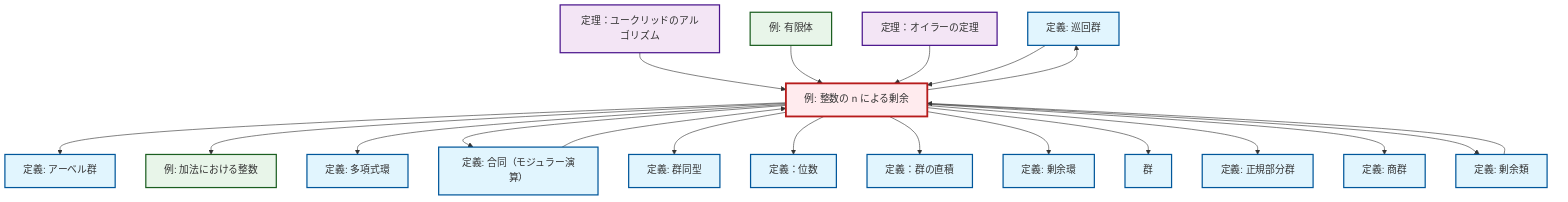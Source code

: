 graph TD
    classDef definition fill:#e1f5fe,stroke:#01579b,stroke-width:2px
    classDef theorem fill:#f3e5f5,stroke:#4a148c,stroke-width:2px
    classDef axiom fill:#fff3e0,stroke:#e65100,stroke-width:2px
    classDef example fill:#e8f5e9,stroke:#1b5e20,stroke-width:2px
    classDef current fill:#ffebee,stroke:#b71c1c,stroke-width:3px
    def-cyclic-group["定義: 巡回群"]:::definition
    def-congruence["定義: 合同（モジュラー演算）"]:::definition
    ex-quotient-integers-mod-n["例: 整数の n による剰余"]:::example
    def-order["定義：位数"]:::definition
    thm-euler["定理：オイラーの定理"]:::theorem
    def-abelian-group["定義: アーベル群"]:::definition
    def-isomorphism["定義: 群同型"]:::definition
    def-quotient-group["定義: 商群"]:::definition
    def-coset["定義: 剰余類"]:::definition
    def-normal-subgroup["定義: 正規部分群"]:::definition
    def-quotient-ring["定義: 剰余環"]:::definition
    def-polynomial-ring["定義: 多項式環"]:::definition
    ex-finite-field["例: 有限体"]:::example
    def-direct-product["定義：群の直積"]:::definition
    def-group["群"]:::definition
    thm-euclidean-algorithm["定理：ユークリッドのアルゴリズム"]:::theorem
    ex-integers-addition["例: 加法における整数"]:::example
    thm-euclidean-algorithm --> ex-quotient-integers-mod-n
    ex-quotient-integers-mod-n --> def-abelian-group
    ex-quotient-integers-mod-n --> ex-integers-addition
    ex-quotient-integers-mod-n --> def-polynomial-ring
    ex-quotient-integers-mod-n --> def-congruence
    ex-quotient-integers-mod-n --> def-isomorphism
    ex-finite-field --> ex-quotient-integers-mod-n
    ex-quotient-integers-mod-n --> def-order
    ex-quotient-integers-mod-n --> def-direct-product
    thm-euler --> ex-quotient-integers-mod-n
    def-coset --> ex-quotient-integers-mod-n
    ex-quotient-integers-mod-n --> def-quotient-ring
    ex-quotient-integers-mod-n --> def-cyclic-group
    ex-quotient-integers-mod-n --> def-group
    ex-quotient-integers-mod-n --> def-normal-subgroup
    ex-quotient-integers-mod-n --> def-quotient-group
    ex-quotient-integers-mod-n --> def-coset
    def-cyclic-group --> ex-quotient-integers-mod-n
    def-congruence --> ex-quotient-integers-mod-n
    class ex-quotient-integers-mod-n current